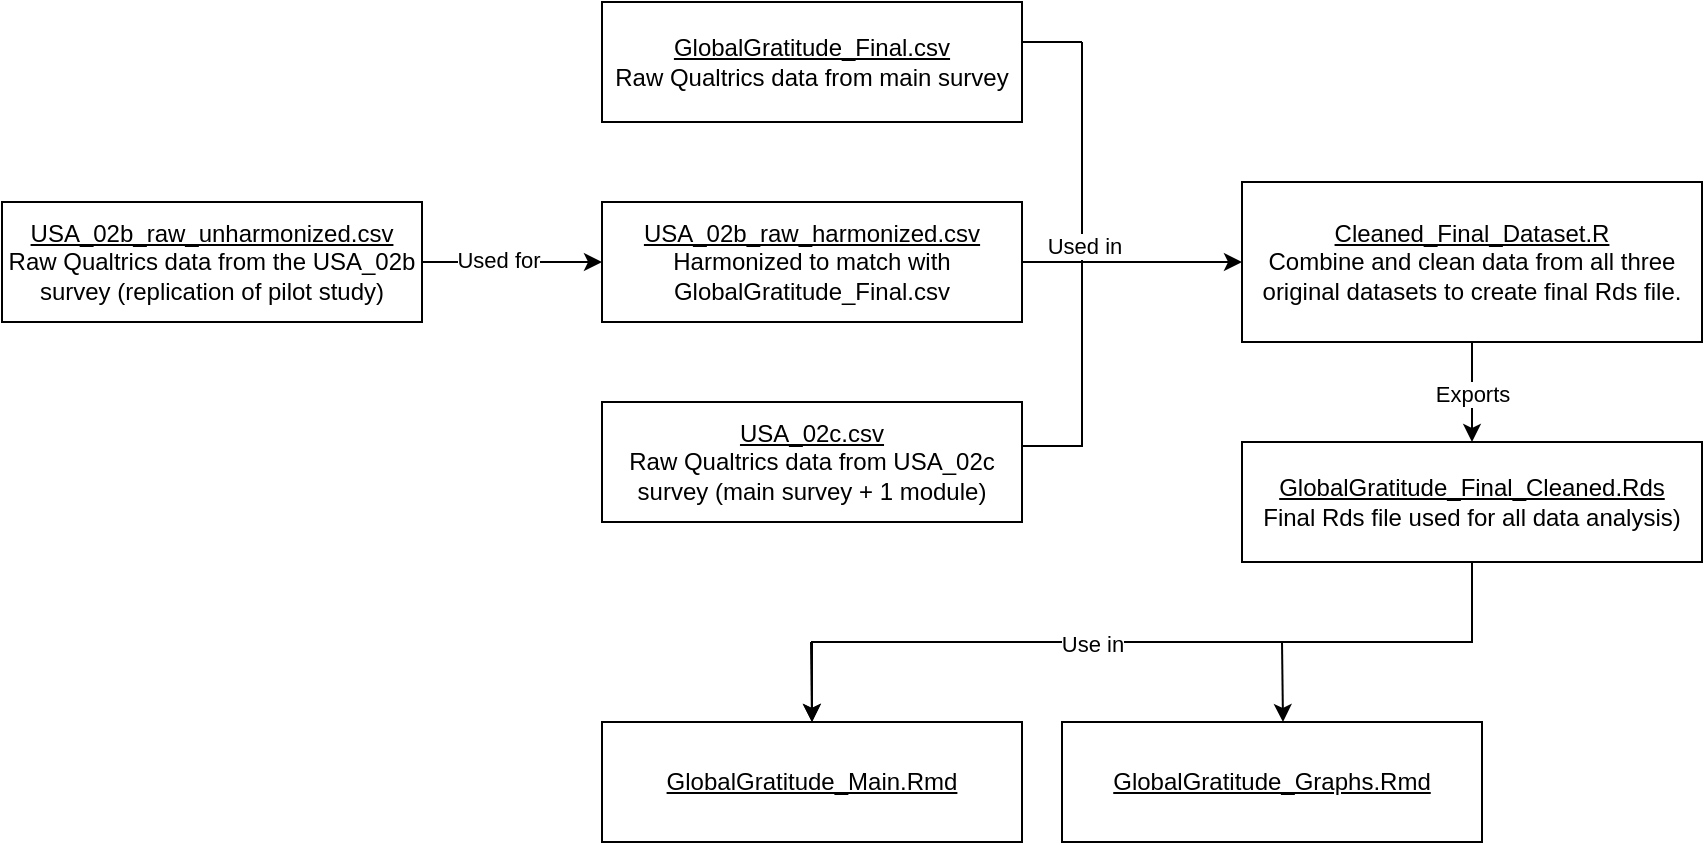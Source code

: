 <mxfile version="26.0.16">
  <diagram name="Page-1" id="geDB2yIjoZFIldEb_VjC">
    <mxGraphModel dx="1434" dy="866" grid="1" gridSize="10" guides="1" tooltips="1" connect="1" arrows="1" fold="1" page="1" pageScale="1" pageWidth="850" pageHeight="1100" math="0" shadow="0">
      <root>
        <mxCell id="0" />
        <mxCell id="1" parent="0" />
        <mxCell id="De1eZjqfpODv19dZXhUb-1" value="&lt;u&gt;GlobalGratitude_Final.csv&lt;/u&gt;&lt;div&gt;Raw Qualtrics data from main survey&lt;/div&gt;" style="rounded=0;whiteSpace=wrap;html=1;" vertex="1" parent="1">
          <mxGeometry x="320" y="20" width="210" height="60" as="geometry" />
        </mxCell>
        <mxCell id="De1eZjqfpODv19dZXhUb-2" value="&lt;u&gt;USA_02b_raw_unharmonized.csv&lt;/u&gt;&lt;div&gt;Raw Qualtrics data from the USA_02b survey (replication of pilot study)&lt;/div&gt;" style="rounded=0;whiteSpace=wrap;html=1;" vertex="1" parent="1">
          <mxGeometry x="20" y="120" width="210" height="60" as="geometry" />
        </mxCell>
        <mxCell id="De1eZjqfpODv19dZXhUb-3" value="" style="endArrow=classic;html=1;rounded=0;" edge="1" parent="1" source="De1eZjqfpODv19dZXhUb-2" target="De1eZjqfpODv19dZXhUb-6">
          <mxGeometry width="50" height="50" relative="1" as="geometry">
            <mxPoint x="230" y="179.5" as="sourcePoint" />
            <mxPoint x="320" y="180" as="targetPoint" />
          </mxGeometry>
        </mxCell>
        <mxCell id="De1eZjqfpODv19dZXhUb-4" value="Used for" style="edgeLabel;html=1;align=center;verticalAlign=middle;resizable=0;points=[];" vertex="1" connectable="0" parent="De1eZjqfpODv19dZXhUb-3">
          <mxGeometry x="-0.156" y="1" relative="1" as="geometry">
            <mxPoint as="offset" />
          </mxGeometry>
        </mxCell>
        <mxCell id="De1eZjqfpODv19dZXhUb-5" style="edgeStyle=orthogonalEdgeStyle;rounded=0;orthogonalLoop=1;jettySize=auto;html=1;exitX=1;exitY=0.5;exitDx=0;exitDy=0;" edge="1" parent="1" source="De1eZjqfpODv19dZXhUb-6" target="De1eZjqfpODv19dZXhUb-18">
          <mxGeometry relative="1" as="geometry" />
        </mxCell>
        <mxCell id="De1eZjqfpODv19dZXhUb-6" value="&lt;u&gt;USA_02b_raw_harmonized.csv&lt;/u&gt;&lt;div&gt;Harmonized to match with GlobalGratitude_Final.csv&lt;/div&gt;" style="rounded=0;whiteSpace=wrap;html=1;" vertex="1" parent="1">
          <mxGeometry x="320" y="120" width="210" height="60" as="geometry" />
        </mxCell>
        <mxCell id="De1eZjqfpODv19dZXhUb-7" value="&lt;div&gt;&lt;u&gt;USA_02c.csv&lt;/u&gt;&lt;/div&gt;&lt;div&gt;Raw Qualtrics data from USA_02c survey (main survey + 1 module)&lt;/div&gt;" style="rounded=0;whiteSpace=wrap;html=1;" vertex="1" parent="1">
          <mxGeometry x="320" y="220" width="210" height="60" as="geometry" />
        </mxCell>
        <mxCell id="De1eZjqfpODv19dZXhUb-8" style="edgeStyle=orthogonalEdgeStyle;rounded=0;orthogonalLoop=1;jettySize=auto;html=1;" edge="1" parent="1" source="De1eZjqfpODv19dZXhUb-10" target="De1eZjqfpODv19dZXhUb-15">
          <mxGeometry relative="1" as="geometry">
            <Array as="points">
              <mxPoint x="755" y="340" />
              <mxPoint x="425" y="340" />
            </Array>
          </mxGeometry>
        </mxCell>
        <mxCell id="De1eZjqfpODv19dZXhUb-9" value="Use in" style="edgeLabel;html=1;align=center;verticalAlign=middle;resizable=0;points=[];" vertex="1" connectable="0" parent="De1eZjqfpODv19dZXhUb-8">
          <mxGeometry x="0.122" y="1" relative="1" as="geometry">
            <mxPoint as="offset" />
          </mxGeometry>
        </mxCell>
        <mxCell id="De1eZjqfpODv19dZXhUb-10" value="&lt;u&gt;GlobalGratitude_Final_Cleaned.Rds&lt;/u&gt;&lt;div&gt;Final Rds file used for all data analysis)&lt;/div&gt;" style="rounded=0;whiteSpace=wrap;html=1;" vertex="1" parent="1">
          <mxGeometry x="640" y="240" width="230" height="60" as="geometry" />
        </mxCell>
        <mxCell id="De1eZjqfpODv19dZXhUb-11" value="" style="endArrow=none;html=1;rounded=0;exitX=1;exitY=0.367;exitDx=0;exitDy=0;exitPerimeter=0;" edge="1" parent="1" source="De1eZjqfpODv19dZXhUb-7">
          <mxGeometry width="50" height="50" relative="1" as="geometry">
            <mxPoint x="600" y="236" as="sourcePoint" />
            <mxPoint x="560" y="40" as="targetPoint" />
            <Array as="points">
              <mxPoint x="560" y="242" />
            </Array>
          </mxGeometry>
        </mxCell>
        <mxCell id="De1eZjqfpODv19dZXhUb-12" value="Used in" style="edgeLabel;html=1;align=center;verticalAlign=middle;resizable=0;points=[];" vertex="1" connectable="0" parent="De1eZjqfpODv19dZXhUb-11">
          <mxGeometry x="0.121" y="-1" relative="1" as="geometry">
            <mxPoint as="offset" />
          </mxGeometry>
        </mxCell>
        <mxCell id="De1eZjqfpODv19dZXhUb-13" value="" style="endArrow=none;html=1;rounded=0;" edge="1" parent="1">
          <mxGeometry width="50" height="50" relative="1" as="geometry">
            <mxPoint x="530" y="40" as="sourcePoint" />
            <mxPoint x="560" y="40" as="targetPoint" />
          </mxGeometry>
        </mxCell>
        <mxCell id="De1eZjqfpODv19dZXhUb-14" value="&lt;u&gt;GlobalGratitude_Graphs.Rmd&lt;/u&gt;" style="rounded=0;whiteSpace=wrap;html=1;" vertex="1" parent="1">
          <mxGeometry x="550" y="380" width="210" height="60" as="geometry" />
        </mxCell>
        <mxCell id="De1eZjqfpODv19dZXhUb-15" value="&lt;div&gt;&lt;u&gt;GlobalGratitude_Main.Rmd&lt;/u&gt;&lt;/div&gt;" style="rounded=0;whiteSpace=wrap;html=1;" vertex="1" parent="1">
          <mxGeometry x="320" y="380" width="210" height="60" as="geometry" />
        </mxCell>
        <mxCell id="De1eZjqfpODv19dZXhUb-16" style="edgeStyle=orthogonalEdgeStyle;rounded=0;orthogonalLoop=1;jettySize=auto;html=1;exitX=0.5;exitY=1;exitDx=0;exitDy=0;" edge="1" parent="1" source="De1eZjqfpODv19dZXhUb-18" target="De1eZjqfpODv19dZXhUb-10">
          <mxGeometry relative="1" as="geometry" />
        </mxCell>
        <mxCell id="De1eZjqfpODv19dZXhUb-17" value="Exports" style="edgeLabel;html=1;align=center;verticalAlign=middle;resizable=0;points=[];" vertex="1" connectable="0" parent="De1eZjqfpODv19dZXhUb-16">
          <mxGeometry x="0.04" relative="1" as="geometry">
            <mxPoint as="offset" />
          </mxGeometry>
        </mxCell>
        <mxCell id="De1eZjqfpODv19dZXhUb-18" value="&lt;u&gt;Cleaned_Final_Dataset.R&lt;/u&gt;&lt;div&gt;Combine and clean data from all three original datasets to create final Rds file.&lt;/div&gt;" style="rounded=0;whiteSpace=wrap;html=1;" vertex="1" parent="1">
          <mxGeometry x="640" y="110" width="230" height="80" as="geometry" />
        </mxCell>
        <mxCell id="De1eZjqfpODv19dZXhUb-19" value="" style="endArrow=classic;html=1;rounded=0;" edge="1" parent="1">
          <mxGeometry width="50" height="50" relative="1" as="geometry">
            <mxPoint x="424.5" y="340" as="sourcePoint" />
            <mxPoint x="425" y="380" as="targetPoint" />
          </mxGeometry>
        </mxCell>
        <mxCell id="De1eZjqfpODv19dZXhUb-20" value="" style="endArrow=classic;html=1;rounded=0;" edge="1" parent="1">
          <mxGeometry width="50" height="50" relative="1" as="geometry">
            <mxPoint x="660" y="340" as="sourcePoint" />
            <mxPoint x="660.5" y="380" as="targetPoint" />
          </mxGeometry>
        </mxCell>
      </root>
    </mxGraphModel>
  </diagram>
</mxfile>
